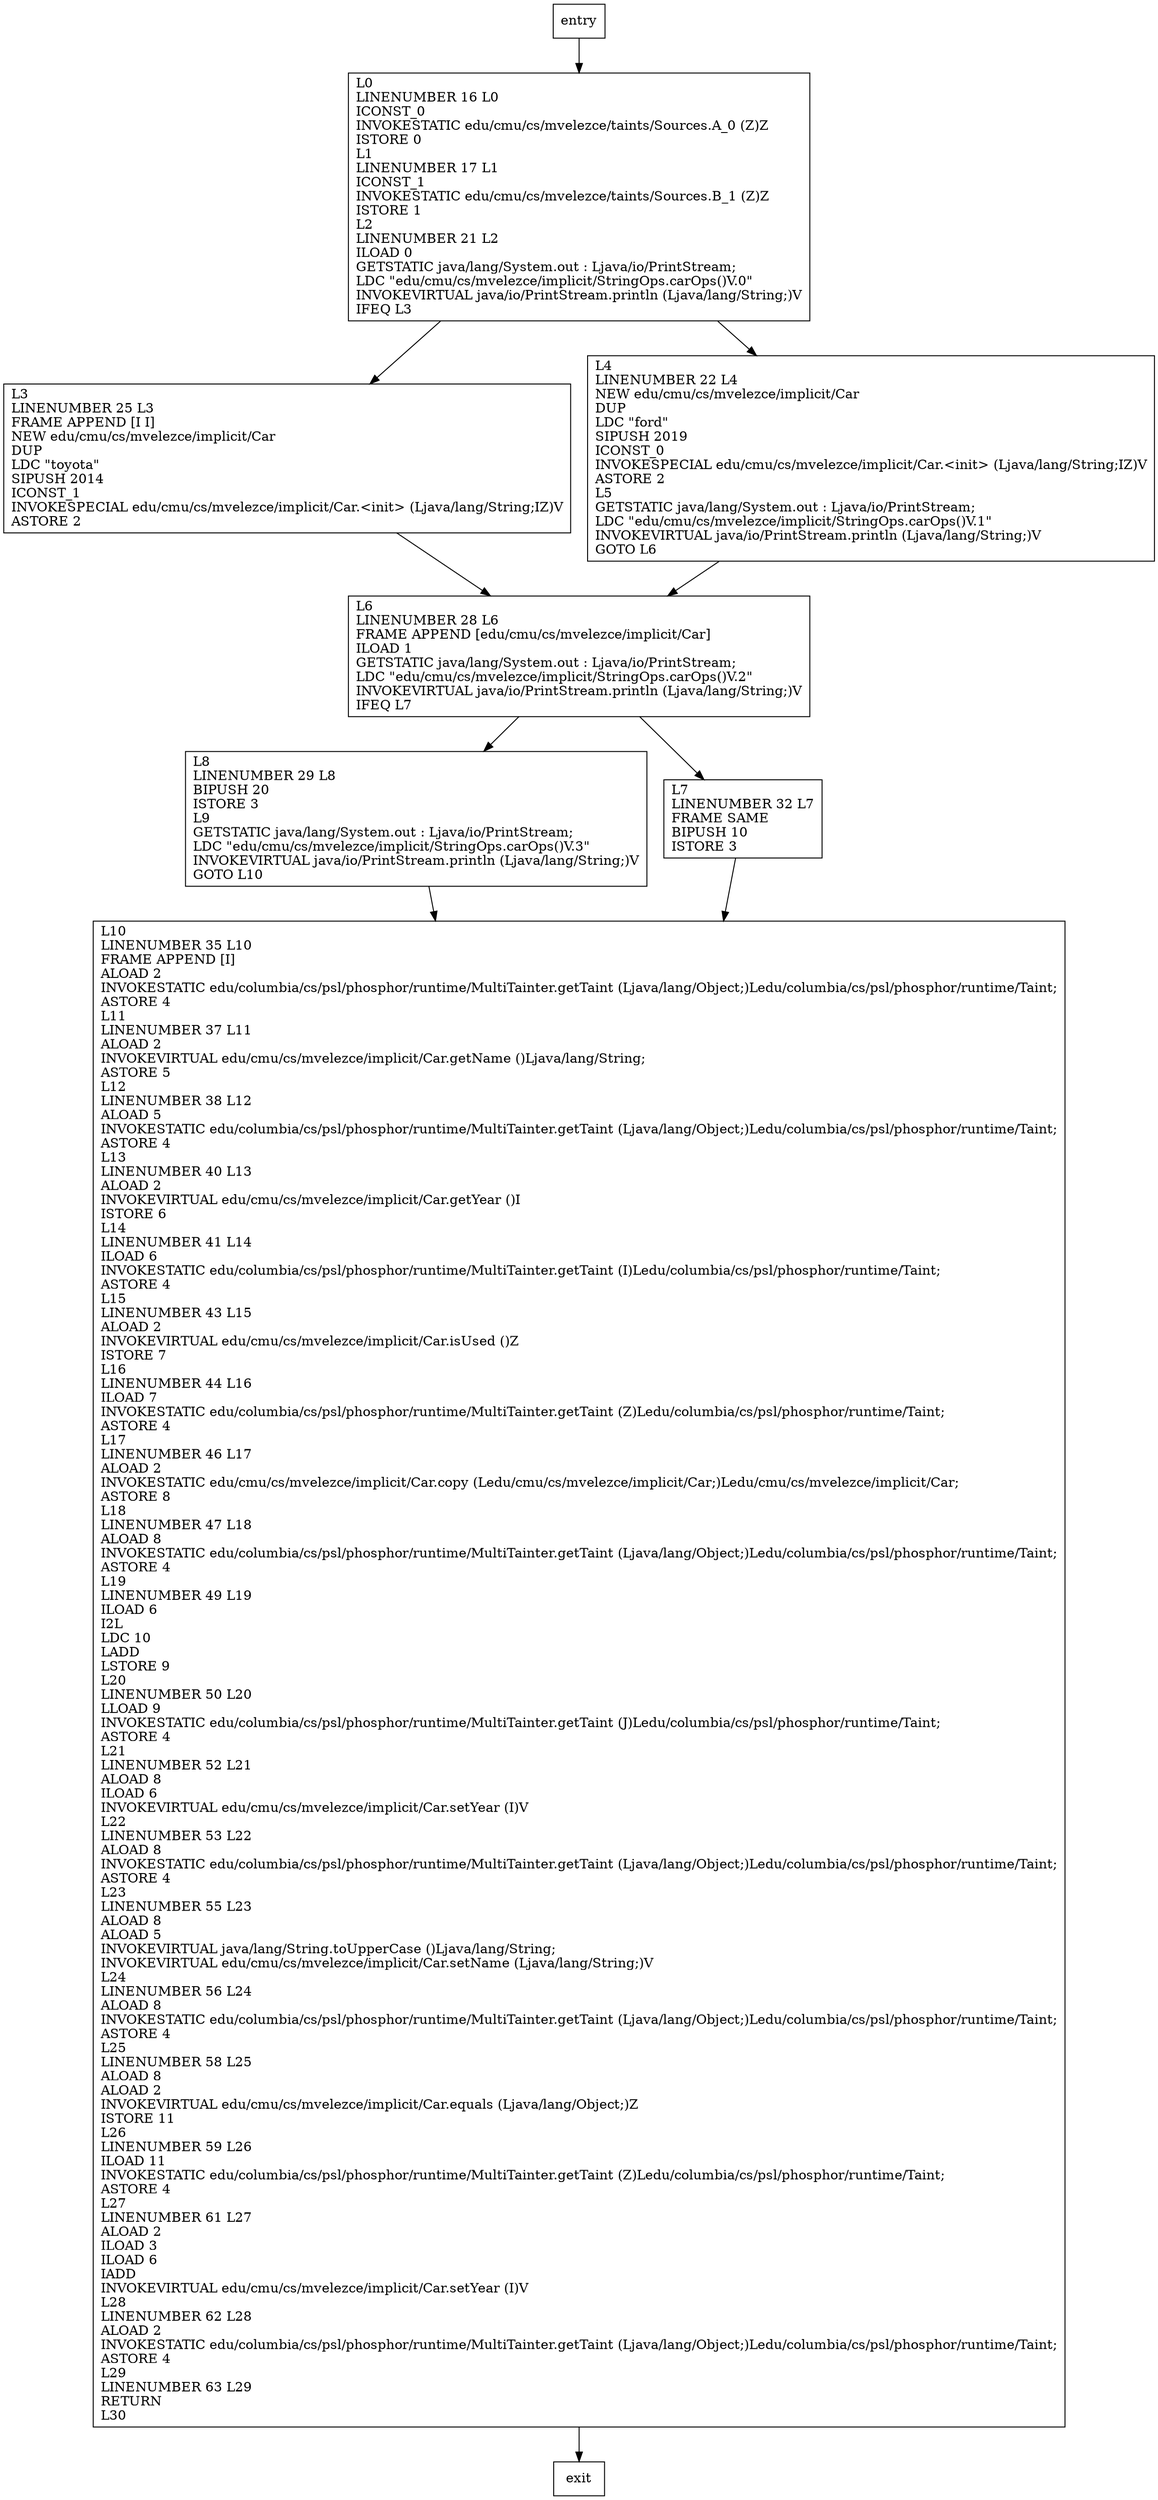digraph carOps {
node [shape=record];
502102804 [label="L3\lLINENUMBER 25 L3\lFRAME APPEND [I I]\lNEW edu/cmu/cs/mvelezce/implicit/Car\lDUP\lLDC \"toyota\"\lSIPUSH 2014\lICONST_1\lINVOKESPECIAL edu/cmu/cs/mvelezce/implicit/Car.\<init\> (Ljava/lang/String;IZ)V\lASTORE 2\l"];
806572546 [label="L8\lLINENUMBER 29 L8\lBIPUSH 20\lISTORE 3\lL9\lGETSTATIC java/lang/System.out : Ljava/io/PrintStream;\lLDC \"edu/cmu/cs/mvelezce/implicit/StringOps.carOps()V.3\"\lINVOKEVIRTUAL java/io/PrintStream.println (Ljava/lang/String;)V\lGOTO L10\l"];
700348233 [label="L4\lLINENUMBER 22 L4\lNEW edu/cmu/cs/mvelezce/implicit/Car\lDUP\lLDC \"ford\"\lSIPUSH 2019\lICONST_0\lINVOKESPECIAL edu/cmu/cs/mvelezce/implicit/Car.\<init\> (Ljava/lang/String;IZ)V\lASTORE 2\lL5\lGETSTATIC java/lang/System.out : Ljava/io/PrintStream;\lLDC \"edu/cmu/cs/mvelezce/implicit/StringOps.carOps()V.1\"\lINVOKEVIRTUAL java/io/PrintStream.println (Ljava/lang/String;)V\lGOTO L6\l"];
1783463798 [label="L10\lLINENUMBER 35 L10\lFRAME APPEND [I]\lALOAD 2\lINVOKESTATIC edu/columbia/cs/psl/phosphor/runtime/MultiTainter.getTaint (Ljava/lang/Object;)Ledu/columbia/cs/psl/phosphor/runtime/Taint;\lASTORE 4\lL11\lLINENUMBER 37 L11\lALOAD 2\lINVOKEVIRTUAL edu/cmu/cs/mvelezce/implicit/Car.getName ()Ljava/lang/String;\lASTORE 5\lL12\lLINENUMBER 38 L12\lALOAD 5\lINVOKESTATIC edu/columbia/cs/psl/phosphor/runtime/MultiTainter.getTaint (Ljava/lang/Object;)Ledu/columbia/cs/psl/phosphor/runtime/Taint;\lASTORE 4\lL13\lLINENUMBER 40 L13\lALOAD 2\lINVOKEVIRTUAL edu/cmu/cs/mvelezce/implicit/Car.getYear ()I\lISTORE 6\lL14\lLINENUMBER 41 L14\lILOAD 6\lINVOKESTATIC edu/columbia/cs/psl/phosphor/runtime/MultiTainter.getTaint (I)Ledu/columbia/cs/psl/phosphor/runtime/Taint;\lASTORE 4\lL15\lLINENUMBER 43 L15\lALOAD 2\lINVOKEVIRTUAL edu/cmu/cs/mvelezce/implicit/Car.isUsed ()Z\lISTORE 7\lL16\lLINENUMBER 44 L16\lILOAD 7\lINVOKESTATIC edu/columbia/cs/psl/phosphor/runtime/MultiTainter.getTaint (Z)Ledu/columbia/cs/psl/phosphor/runtime/Taint;\lASTORE 4\lL17\lLINENUMBER 46 L17\lALOAD 2\lINVOKESTATIC edu/cmu/cs/mvelezce/implicit/Car.copy (Ledu/cmu/cs/mvelezce/implicit/Car;)Ledu/cmu/cs/mvelezce/implicit/Car;\lASTORE 8\lL18\lLINENUMBER 47 L18\lALOAD 8\lINVOKESTATIC edu/columbia/cs/psl/phosphor/runtime/MultiTainter.getTaint (Ljava/lang/Object;)Ledu/columbia/cs/psl/phosphor/runtime/Taint;\lASTORE 4\lL19\lLINENUMBER 49 L19\lILOAD 6\lI2L\lLDC 10\lLADD\lLSTORE 9\lL20\lLINENUMBER 50 L20\lLLOAD 9\lINVOKESTATIC edu/columbia/cs/psl/phosphor/runtime/MultiTainter.getTaint (J)Ledu/columbia/cs/psl/phosphor/runtime/Taint;\lASTORE 4\lL21\lLINENUMBER 52 L21\lALOAD 8\lILOAD 6\lINVOKEVIRTUAL edu/cmu/cs/mvelezce/implicit/Car.setYear (I)V\lL22\lLINENUMBER 53 L22\lALOAD 8\lINVOKESTATIC edu/columbia/cs/psl/phosphor/runtime/MultiTainter.getTaint (Ljava/lang/Object;)Ledu/columbia/cs/psl/phosphor/runtime/Taint;\lASTORE 4\lL23\lLINENUMBER 55 L23\lALOAD 8\lALOAD 5\lINVOKEVIRTUAL java/lang/String.toUpperCase ()Ljava/lang/String;\lINVOKEVIRTUAL edu/cmu/cs/mvelezce/implicit/Car.setName (Ljava/lang/String;)V\lL24\lLINENUMBER 56 L24\lALOAD 8\lINVOKESTATIC edu/columbia/cs/psl/phosphor/runtime/MultiTainter.getTaint (Ljava/lang/Object;)Ledu/columbia/cs/psl/phosphor/runtime/Taint;\lASTORE 4\lL25\lLINENUMBER 58 L25\lALOAD 8\lALOAD 2\lINVOKEVIRTUAL edu/cmu/cs/mvelezce/implicit/Car.equals (Ljava/lang/Object;)Z\lISTORE 11\lL26\lLINENUMBER 59 L26\lILOAD 11\lINVOKESTATIC edu/columbia/cs/psl/phosphor/runtime/MultiTainter.getTaint (Z)Ledu/columbia/cs/psl/phosphor/runtime/Taint;\lASTORE 4\lL27\lLINENUMBER 61 L27\lALOAD 2\lILOAD 3\lILOAD 6\lIADD\lINVOKEVIRTUAL edu/cmu/cs/mvelezce/implicit/Car.setYear (I)V\lL28\lLINENUMBER 62 L28\lALOAD 2\lINVOKESTATIC edu/columbia/cs/psl/phosphor/runtime/MultiTainter.getTaint (Ljava/lang/Object;)Ledu/columbia/cs/psl/phosphor/runtime/Taint;\lASTORE 4\lL29\lLINENUMBER 63 L29\lRETURN\lL30\l"];
646445398 [label="L0\lLINENUMBER 16 L0\lICONST_0\lINVOKESTATIC edu/cmu/cs/mvelezce/taints/Sources.A_0 (Z)Z\lISTORE 0\lL1\lLINENUMBER 17 L1\lICONST_1\lINVOKESTATIC edu/cmu/cs/mvelezce/taints/Sources.B_1 (Z)Z\lISTORE 1\lL2\lLINENUMBER 21 L2\lILOAD 0\lGETSTATIC java/lang/System.out : Ljava/io/PrintStream;\lLDC \"edu/cmu/cs/mvelezce/implicit/StringOps.carOps()V.0\"\lINVOKEVIRTUAL java/io/PrintStream.println (Ljava/lang/String;)V\lIFEQ L3\l"];
1602530280 [label="L6\lLINENUMBER 28 L6\lFRAME APPEND [edu/cmu/cs/mvelezce/implicit/Car]\lILOAD 1\lGETSTATIC java/lang/System.out : Ljava/io/PrintStream;\lLDC \"edu/cmu/cs/mvelezce/implicit/StringOps.carOps()V.2\"\lINVOKEVIRTUAL java/io/PrintStream.println (Ljava/lang/String;)V\lIFEQ L7\l"];
1179689991 [label="L7\lLINENUMBER 32 L7\lFRAME SAME\lBIPUSH 10\lISTORE 3\l"];
entry;
exit;
entry -> 646445398;
502102804 -> 1602530280;
806572546 -> 1783463798;
700348233 -> 1602530280;
1783463798 -> exit;
646445398 -> 502102804;
646445398 -> 700348233;
1602530280 -> 806572546;
1602530280 -> 1179689991;
1179689991 -> 1783463798;
}
